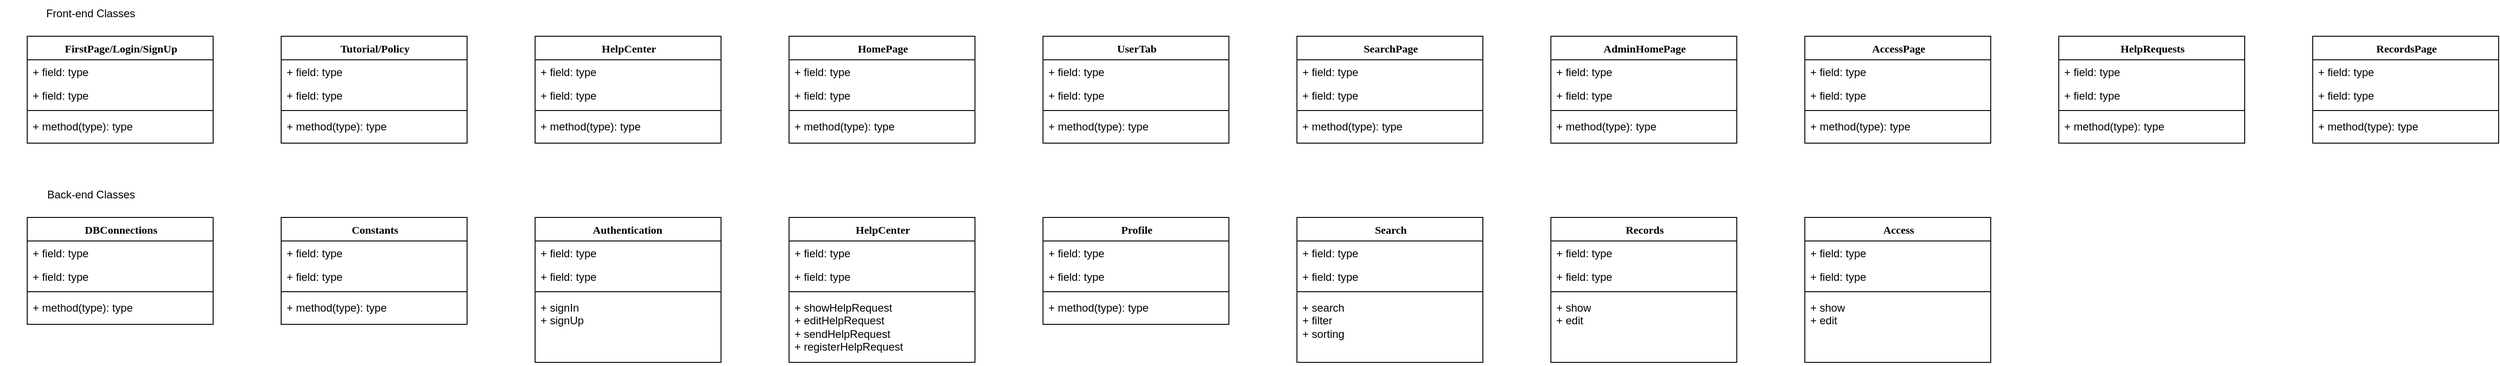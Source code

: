 <mxfile version="22.1.0" type="github">
  <diagram name="Page-1" id="6133507b-19e7-1e82-6fc7-422aa6c4b21f">
    <mxGraphModel dx="2376" dy="1340" grid="1" gridSize="10" guides="1" tooltips="1" connect="1" arrows="1" fold="1" page="1" pageScale="1" pageWidth="1100" pageHeight="850" background="none" math="0" shadow="0">
      <root>
        <mxCell id="0" />
        <mxCell id="1" parent="0" />
        <mxCell id="78961159f06e98e8-17" value="FirstPage/Login/SignUp" style="swimlane;html=1;fontStyle=1;align=center;verticalAlign=top;childLayout=stackLayout;horizontal=1;startSize=26;horizontalStack=0;resizeParent=1;resizeLast=0;collapsible=1;marginBottom=0;swimlaneFillColor=#ffffff;rounded=0;shadow=0;comic=0;labelBackgroundColor=none;strokeWidth=1;fillColor=none;fontFamily=Verdana;fontSize=12" parent="1" vertex="1">
          <mxGeometry x="40" y="40" width="205" height="118" as="geometry" />
        </mxCell>
        <mxCell id="78961159f06e98e8-23" value="+ field: type" style="text;html=1;strokeColor=none;fillColor=none;align=left;verticalAlign=top;spacingLeft=4;spacingRight=4;whiteSpace=wrap;overflow=hidden;rotatable=0;points=[[0,0.5],[1,0.5]];portConstraint=eastwest;" parent="78961159f06e98e8-17" vertex="1">
          <mxGeometry y="26" width="205" height="26" as="geometry" />
        </mxCell>
        <mxCell id="78961159f06e98e8-24" value="+ field: type" style="text;html=1;strokeColor=none;fillColor=none;align=left;verticalAlign=top;spacingLeft=4;spacingRight=4;whiteSpace=wrap;overflow=hidden;rotatable=0;points=[[0,0.5],[1,0.5]];portConstraint=eastwest;" parent="78961159f06e98e8-17" vertex="1">
          <mxGeometry y="52" width="205" height="26" as="geometry" />
        </mxCell>
        <mxCell id="78961159f06e98e8-19" value="" style="line;html=1;strokeWidth=1;fillColor=none;align=left;verticalAlign=middle;spacingTop=-1;spacingLeft=3;spacingRight=3;rotatable=0;labelPosition=right;points=[];portConstraint=eastwest;" parent="78961159f06e98e8-17" vertex="1">
          <mxGeometry y="78" width="205" height="8" as="geometry" />
        </mxCell>
        <mxCell id="78961159f06e98e8-27" value="+ method(type): type" style="text;html=1;strokeColor=none;fillColor=none;align=left;verticalAlign=top;spacingLeft=4;spacingRight=4;whiteSpace=wrap;overflow=hidden;rotatable=0;points=[[0,0.5],[1,0.5]];portConstraint=eastwest;" parent="78961159f06e98e8-17" vertex="1">
          <mxGeometry y="86" width="205" height="26" as="geometry" />
        </mxCell>
        <mxCell id="DFob9TXeE5gzYABuTcAM-11" value="Tutorial/Policy" style="swimlane;html=1;fontStyle=1;align=center;verticalAlign=top;childLayout=stackLayout;horizontal=1;startSize=26;horizontalStack=0;resizeParent=1;resizeLast=0;collapsible=1;marginBottom=0;swimlaneFillColor=#ffffff;rounded=0;shadow=0;comic=0;labelBackgroundColor=none;strokeWidth=1;fillColor=none;fontFamily=Verdana;fontSize=12" vertex="1" parent="1">
          <mxGeometry x="320" y="40" width="205" height="118" as="geometry" />
        </mxCell>
        <mxCell id="DFob9TXeE5gzYABuTcAM-12" value="+ field: type" style="text;html=1;strokeColor=none;fillColor=none;align=left;verticalAlign=top;spacingLeft=4;spacingRight=4;whiteSpace=wrap;overflow=hidden;rotatable=0;points=[[0,0.5],[1,0.5]];portConstraint=eastwest;" vertex="1" parent="DFob9TXeE5gzYABuTcAM-11">
          <mxGeometry y="26" width="205" height="26" as="geometry" />
        </mxCell>
        <mxCell id="DFob9TXeE5gzYABuTcAM-13" value="+ field: type" style="text;html=1;strokeColor=none;fillColor=none;align=left;verticalAlign=top;spacingLeft=4;spacingRight=4;whiteSpace=wrap;overflow=hidden;rotatable=0;points=[[0,0.5],[1,0.5]];portConstraint=eastwest;" vertex="1" parent="DFob9TXeE5gzYABuTcAM-11">
          <mxGeometry y="52" width="205" height="26" as="geometry" />
        </mxCell>
        <mxCell id="DFob9TXeE5gzYABuTcAM-14" value="" style="line;html=1;strokeWidth=1;fillColor=none;align=left;verticalAlign=middle;spacingTop=-1;spacingLeft=3;spacingRight=3;rotatable=0;labelPosition=right;points=[];portConstraint=eastwest;" vertex="1" parent="DFob9TXeE5gzYABuTcAM-11">
          <mxGeometry y="78" width="205" height="8" as="geometry" />
        </mxCell>
        <mxCell id="DFob9TXeE5gzYABuTcAM-15" value="+ method(type): type" style="text;html=1;strokeColor=none;fillColor=none;align=left;verticalAlign=top;spacingLeft=4;spacingRight=4;whiteSpace=wrap;overflow=hidden;rotatable=0;points=[[0,0.5],[1,0.5]];portConstraint=eastwest;" vertex="1" parent="DFob9TXeE5gzYABuTcAM-11">
          <mxGeometry y="86" width="205" height="26" as="geometry" />
        </mxCell>
        <mxCell id="DFob9TXeE5gzYABuTcAM-16" value="HelpCenter" style="swimlane;html=1;fontStyle=1;align=center;verticalAlign=top;childLayout=stackLayout;horizontal=1;startSize=26;horizontalStack=0;resizeParent=1;resizeLast=0;collapsible=1;marginBottom=0;swimlaneFillColor=#ffffff;rounded=0;shadow=0;comic=0;labelBackgroundColor=none;strokeWidth=1;fillColor=none;fontFamily=Verdana;fontSize=12" vertex="1" parent="1">
          <mxGeometry x="600" y="40" width="205" height="118" as="geometry" />
        </mxCell>
        <mxCell id="DFob9TXeE5gzYABuTcAM-17" value="+ field: type" style="text;html=1;strokeColor=none;fillColor=none;align=left;verticalAlign=top;spacingLeft=4;spacingRight=4;whiteSpace=wrap;overflow=hidden;rotatable=0;points=[[0,0.5],[1,0.5]];portConstraint=eastwest;" vertex="1" parent="DFob9TXeE5gzYABuTcAM-16">
          <mxGeometry y="26" width="205" height="26" as="geometry" />
        </mxCell>
        <mxCell id="DFob9TXeE5gzYABuTcAM-18" value="+ field: type" style="text;html=1;strokeColor=none;fillColor=none;align=left;verticalAlign=top;spacingLeft=4;spacingRight=4;whiteSpace=wrap;overflow=hidden;rotatable=0;points=[[0,0.5],[1,0.5]];portConstraint=eastwest;" vertex="1" parent="DFob9TXeE5gzYABuTcAM-16">
          <mxGeometry y="52" width="205" height="26" as="geometry" />
        </mxCell>
        <mxCell id="DFob9TXeE5gzYABuTcAM-19" value="" style="line;html=1;strokeWidth=1;fillColor=none;align=left;verticalAlign=middle;spacingTop=-1;spacingLeft=3;spacingRight=3;rotatable=0;labelPosition=right;points=[];portConstraint=eastwest;" vertex="1" parent="DFob9TXeE5gzYABuTcAM-16">
          <mxGeometry y="78" width="205" height="8" as="geometry" />
        </mxCell>
        <mxCell id="DFob9TXeE5gzYABuTcAM-20" value="+ method(type): type" style="text;html=1;strokeColor=none;fillColor=none;align=left;verticalAlign=top;spacingLeft=4;spacingRight=4;whiteSpace=wrap;overflow=hidden;rotatable=0;points=[[0,0.5],[1,0.5]];portConstraint=eastwest;" vertex="1" parent="DFob9TXeE5gzYABuTcAM-16">
          <mxGeometry y="86" width="205" height="26" as="geometry" />
        </mxCell>
        <mxCell id="DFob9TXeE5gzYABuTcAM-21" value="HomePage" style="swimlane;html=1;fontStyle=1;align=center;verticalAlign=top;childLayout=stackLayout;horizontal=1;startSize=26;horizontalStack=0;resizeParent=1;resizeLast=0;collapsible=1;marginBottom=0;swimlaneFillColor=#ffffff;rounded=0;shadow=0;comic=0;labelBackgroundColor=none;strokeWidth=1;fillColor=none;fontFamily=Verdana;fontSize=12" vertex="1" parent="1">
          <mxGeometry x="880" y="40" width="205" height="118" as="geometry" />
        </mxCell>
        <mxCell id="DFob9TXeE5gzYABuTcAM-22" value="+ field: type" style="text;html=1;strokeColor=none;fillColor=none;align=left;verticalAlign=top;spacingLeft=4;spacingRight=4;whiteSpace=wrap;overflow=hidden;rotatable=0;points=[[0,0.5],[1,0.5]];portConstraint=eastwest;" vertex="1" parent="DFob9TXeE5gzYABuTcAM-21">
          <mxGeometry y="26" width="205" height="26" as="geometry" />
        </mxCell>
        <mxCell id="DFob9TXeE5gzYABuTcAM-23" value="+ field: type" style="text;html=1;strokeColor=none;fillColor=none;align=left;verticalAlign=top;spacingLeft=4;spacingRight=4;whiteSpace=wrap;overflow=hidden;rotatable=0;points=[[0,0.5],[1,0.5]];portConstraint=eastwest;" vertex="1" parent="DFob9TXeE5gzYABuTcAM-21">
          <mxGeometry y="52" width="205" height="26" as="geometry" />
        </mxCell>
        <mxCell id="DFob9TXeE5gzYABuTcAM-24" value="" style="line;html=1;strokeWidth=1;fillColor=none;align=left;verticalAlign=middle;spacingTop=-1;spacingLeft=3;spacingRight=3;rotatable=0;labelPosition=right;points=[];portConstraint=eastwest;" vertex="1" parent="DFob9TXeE5gzYABuTcAM-21">
          <mxGeometry y="78" width="205" height="8" as="geometry" />
        </mxCell>
        <mxCell id="DFob9TXeE5gzYABuTcAM-25" value="+ method(type): type" style="text;html=1;strokeColor=none;fillColor=none;align=left;verticalAlign=top;spacingLeft=4;spacingRight=4;whiteSpace=wrap;overflow=hidden;rotatable=0;points=[[0,0.5],[1,0.5]];portConstraint=eastwest;" vertex="1" parent="DFob9TXeE5gzYABuTcAM-21">
          <mxGeometry y="86" width="205" height="26" as="geometry" />
        </mxCell>
        <mxCell id="DFob9TXeE5gzYABuTcAM-26" value="UserTab" style="swimlane;html=1;fontStyle=1;align=center;verticalAlign=top;childLayout=stackLayout;horizontal=1;startSize=26;horizontalStack=0;resizeParent=1;resizeLast=0;collapsible=1;marginBottom=0;swimlaneFillColor=#ffffff;rounded=0;shadow=0;comic=0;labelBackgroundColor=none;strokeWidth=1;fillColor=none;fontFamily=Verdana;fontSize=12" vertex="1" parent="1">
          <mxGeometry x="1160" y="40" width="205" height="118" as="geometry" />
        </mxCell>
        <mxCell id="DFob9TXeE5gzYABuTcAM-27" value="+ field: type" style="text;html=1;strokeColor=none;fillColor=none;align=left;verticalAlign=top;spacingLeft=4;spacingRight=4;whiteSpace=wrap;overflow=hidden;rotatable=0;points=[[0,0.5],[1,0.5]];portConstraint=eastwest;" vertex="1" parent="DFob9TXeE5gzYABuTcAM-26">
          <mxGeometry y="26" width="205" height="26" as="geometry" />
        </mxCell>
        <mxCell id="DFob9TXeE5gzYABuTcAM-28" value="+ field: type" style="text;html=1;strokeColor=none;fillColor=none;align=left;verticalAlign=top;spacingLeft=4;spacingRight=4;whiteSpace=wrap;overflow=hidden;rotatable=0;points=[[0,0.5],[1,0.5]];portConstraint=eastwest;" vertex="1" parent="DFob9TXeE5gzYABuTcAM-26">
          <mxGeometry y="52" width="205" height="26" as="geometry" />
        </mxCell>
        <mxCell id="DFob9TXeE5gzYABuTcAM-29" value="" style="line;html=1;strokeWidth=1;fillColor=none;align=left;verticalAlign=middle;spacingTop=-1;spacingLeft=3;spacingRight=3;rotatable=0;labelPosition=right;points=[];portConstraint=eastwest;" vertex="1" parent="DFob9TXeE5gzYABuTcAM-26">
          <mxGeometry y="78" width="205" height="8" as="geometry" />
        </mxCell>
        <mxCell id="DFob9TXeE5gzYABuTcAM-30" value="+ method(type): type" style="text;html=1;strokeColor=none;fillColor=none;align=left;verticalAlign=top;spacingLeft=4;spacingRight=4;whiteSpace=wrap;overflow=hidden;rotatable=0;points=[[0,0.5],[1,0.5]];portConstraint=eastwest;" vertex="1" parent="DFob9TXeE5gzYABuTcAM-26">
          <mxGeometry y="86" width="205" height="26" as="geometry" />
        </mxCell>
        <mxCell id="DFob9TXeE5gzYABuTcAM-31" value="SearchPage" style="swimlane;html=1;fontStyle=1;align=center;verticalAlign=top;childLayout=stackLayout;horizontal=1;startSize=26;horizontalStack=0;resizeParent=1;resizeLast=0;collapsible=1;marginBottom=0;swimlaneFillColor=#ffffff;rounded=0;shadow=0;comic=0;labelBackgroundColor=none;strokeWidth=1;fillColor=none;fontFamily=Verdana;fontSize=12" vertex="1" parent="1">
          <mxGeometry x="1440" y="40" width="205" height="118" as="geometry" />
        </mxCell>
        <mxCell id="DFob9TXeE5gzYABuTcAM-32" value="+ field: type" style="text;html=1;strokeColor=none;fillColor=none;align=left;verticalAlign=top;spacingLeft=4;spacingRight=4;whiteSpace=wrap;overflow=hidden;rotatable=0;points=[[0,0.5],[1,0.5]];portConstraint=eastwest;" vertex="1" parent="DFob9TXeE5gzYABuTcAM-31">
          <mxGeometry y="26" width="205" height="26" as="geometry" />
        </mxCell>
        <mxCell id="DFob9TXeE5gzYABuTcAM-33" value="+ field: type" style="text;html=1;strokeColor=none;fillColor=none;align=left;verticalAlign=top;spacingLeft=4;spacingRight=4;whiteSpace=wrap;overflow=hidden;rotatable=0;points=[[0,0.5],[1,0.5]];portConstraint=eastwest;" vertex="1" parent="DFob9TXeE5gzYABuTcAM-31">
          <mxGeometry y="52" width="205" height="26" as="geometry" />
        </mxCell>
        <mxCell id="DFob9TXeE5gzYABuTcAM-34" value="" style="line;html=1;strokeWidth=1;fillColor=none;align=left;verticalAlign=middle;spacingTop=-1;spacingLeft=3;spacingRight=3;rotatable=0;labelPosition=right;points=[];portConstraint=eastwest;" vertex="1" parent="DFob9TXeE5gzYABuTcAM-31">
          <mxGeometry y="78" width="205" height="8" as="geometry" />
        </mxCell>
        <mxCell id="DFob9TXeE5gzYABuTcAM-35" value="+ method(type): type" style="text;html=1;strokeColor=none;fillColor=none;align=left;verticalAlign=top;spacingLeft=4;spacingRight=4;whiteSpace=wrap;overflow=hidden;rotatable=0;points=[[0,0.5],[1,0.5]];portConstraint=eastwest;" vertex="1" parent="DFob9TXeE5gzYABuTcAM-31">
          <mxGeometry y="86" width="205" height="26" as="geometry" />
        </mxCell>
        <mxCell id="DFob9TXeE5gzYABuTcAM-36" value="AdminHomePage" style="swimlane;html=1;fontStyle=1;align=center;verticalAlign=top;childLayout=stackLayout;horizontal=1;startSize=26;horizontalStack=0;resizeParent=1;resizeLast=0;collapsible=1;marginBottom=0;swimlaneFillColor=#ffffff;rounded=0;shadow=0;comic=0;labelBackgroundColor=none;strokeWidth=1;fillColor=none;fontFamily=Verdana;fontSize=12" vertex="1" parent="1">
          <mxGeometry x="1720" y="40" width="205" height="118" as="geometry" />
        </mxCell>
        <mxCell id="DFob9TXeE5gzYABuTcAM-37" value="+ field: type" style="text;html=1;strokeColor=none;fillColor=none;align=left;verticalAlign=top;spacingLeft=4;spacingRight=4;whiteSpace=wrap;overflow=hidden;rotatable=0;points=[[0,0.5],[1,0.5]];portConstraint=eastwest;" vertex="1" parent="DFob9TXeE5gzYABuTcAM-36">
          <mxGeometry y="26" width="205" height="26" as="geometry" />
        </mxCell>
        <mxCell id="DFob9TXeE5gzYABuTcAM-38" value="+ field: type" style="text;html=1;strokeColor=none;fillColor=none;align=left;verticalAlign=top;spacingLeft=4;spacingRight=4;whiteSpace=wrap;overflow=hidden;rotatable=0;points=[[0,0.5],[1,0.5]];portConstraint=eastwest;" vertex="1" parent="DFob9TXeE5gzYABuTcAM-36">
          <mxGeometry y="52" width="205" height="26" as="geometry" />
        </mxCell>
        <mxCell id="DFob9TXeE5gzYABuTcAM-39" value="" style="line;html=1;strokeWidth=1;fillColor=none;align=left;verticalAlign=middle;spacingTop=-1;spacingLeft=3;spacingRight=3;rotatable=0;labelPosition=right;points=[];portConstraint=eastwest;" vertex="1" parent="DFob9TXeE5gzYABuTcAM-36">
          <mxGeometry y="78" width="205" height="8" as="geometry" />
        </mxCell>
        <mxCell id="DFob9TXeE5gzYABuTcAM-40" value="+ method(type): type" style="text;html=1;strokeColor=none;fillColor=none;align=left;verticalAlign=top;spacingLeft=4;spacingRight=4;whiteSpace=wrap;overflow=hidden;rotatable=0;points=[[0,0.5],[1,0.5]];portConstraint=eastwest;" vertex="1" parent="DFob9TXeE5gzYABuTcAM-36">
          <mxGeometry y="86" width="205" height="26" as="geometry" />
        </mxCell>
        <mxCell id="DFob9TXeE5gzYABuTcAM-41" value="AccessPage" style="swimlane;html=1;fontStyle=1;align=center;verticalAlign=top;childLayout=stackLayout;horizontal=1;startSize=26;horizontalStack=0;resizeParent=1;resizeLast=0;collapsible=1;marginBottom=0;swimlaneFillColor=#ffffff;rounded=0;shadow=0;comic=0;labelBackgroundColor=none;strokeWidth=1;fillColor=none;fontFamily=Verdana;fontSize=12" vertex="1" parent="1">
          <mxGeometry x="2000" y="40" width="205" height="118" as="geometry" />
        </mxCell>
        <mxCell id="DFob9TXeE5gzYABuTcAM-42" value="+ field: type" style="text;html=1;strokeColor=none;fillColor=none;align=left;verticalAlign=top;spacingLeft=4;spacingRight=4;whiteSpace=wrap;overflow=hidden;rotatable=0;points=[[0,0.5],[1,0.5]];portConstraint=eastwest;" vertex="1" parent="DFob9TXeE5gzYABuTcAM-41">
          <mxGeometry y="26" width="205" height="26" as="geometry" />
        </mxCell>
        <mxCell id="DFob9TXeE5gzYABuTcAM-43" value="+ field: type" style="text;html=1;strokeColor=none;fillColor=none;align=left;verticalAlign=top;spacingLeft=4;spacingRight=4;whiteSpace=wrap;overflow=hidden;rotatable=0;points=[[0,0.5],[1,0.5]];portConstraint=eastwest;" vertex="1" parent="DFob9TXeE5gzYABuTcAM-41">
          <mxGeometry y="52" width="205" height="26" as="geometry" />
        </mxCell>
        <mxCell id="DFob9TXeE5gzYABuTcAM-44" value="" style="line;html=1;strokeWidth=1;fillColor=none;align=left;verticalAlign=middle;spacingTop=-1;spacingLeft=3;spacingRight=3;rotatable=0;labelPosition=right;points=[];portConstraint=eastwest;" vertex="1" parent="DFob9TXeE5gzYABuTcAM-41">
          <mxGeometry y="78" width="205" height="8" as="geometry" />
        </mxCell>
        <mxCell id="DFob9TXeE5gzYABuTcAM-45" value="+ method(type): type" style="text;html=1;strokeColor=none;fillColor=none;align=left;verticalAlign=top;spacingLeft=4;spacingRight=4;whiteSpace=wrap;overflow=hidden;rotatable=0;points=[[0,0.5],[1,0.5]];portConstraint=eastwest;" vertex="1" parent="DFob9TXeE5gzYABuTcAM-41">
          <mxGeometry y="86" width="205" height="26" as="geometry" />
        </mxCell>
        <mxCell id="DFob9TXeE5gzYABuTcAM-46" value="HelpRequests" style="swimlane;html=1;fontStyle=1;align=center;verticalAlign=top;childLayout=stackLayout;horizontal=1;startSize=26;horizontalStack=0;resizeParent=1;resizeLast=0;collapsible=1;marginBottom=0;swimlaneFillColor=#ffffff;rounded=0;shadow=0;comic=0;labelBackgroundColor=none;strokeWidth=1;fillColor=none;fontFamily=Verdana;fontSize=12" vertex="1" parent="1">
          <mxGeometry x="2280" y="40" width="205" height="118" as="geometry" />
        </mxCell>
        <mxCell id="DFob9TXeE5gzYABuTcAM-47" value="+ field: type" style="text;html=1;strokeColor=none;fillColor=none;align=left;verticalAlign=top;spacingLeft=4;spacingRight=4;whiteSpace=wrap;overflow=hidden;rotatable=0;points=[[0,0.5],[1,0.5]];portConstraint=eastwest;" vertex="1" parent="DFob9TXeE5gzYABuTcAM-46">
          <mxGeometry y="26" width="205" height="26" as="geometry" />
        </mxCell>
        <mxCell id="DFob9TXeE5gzYABuTcAM-48" value="+ field: type" style="text;html=1;strokeColor=none;fillColor=none;align=left;verticalAlign=top;spacingLeft=4;spacingRight=4;whiteSpace=wrap;overflow=hidden;rotatable=0;points=[[0,0.5],[1,0.5]];portConstraint=eastwest;" vertex="1" parent="DFob9TXeE5gzYABuTcAM-46">
          <mxGeometry y="52" width="205" height="26" as="geometry" />
        </mxCell>
        <mxCell id="DFob9TXeE5gzYABuTcAM-49" value="" style="line;html=1;strokeWidth=1;fillColor=none;align=left;verticalAlign=middle;spacingTop=-1;spacingLeft=3;spacingRight=3;rotatable=0;labelPosition=right;points=[];portConstraint=eastwest;" vertex="1" parent="DFob9TXeE5gzYABuTcAM-46">
          <mxGeometry y="78" width="205" height="8" as="geometry" />
        </mxCell>
        <mxCell id="DFob9TXeE5gzYABuTcAM-50" value="+ method(type): type" style="text;html=1;strokeColor=none;fillColor=none;align=left;verticalAlign=top;spacingLeft=4;spacingRight=4;whiteSpace=wrap;overflow=hidden;rotatable=0;points=[[0,0.5],[1,0.5]];portConstraint=eastwest;" vertex="1" parent="DFob9TXeE5gzYABuTcAM-46">
          <mxGeometry y="86" width="205" height="26" as="geometry" />
        </mxCell>
        <mxCell id="DFob9TXeE5gzYABuTcAM-51" value="RecordsPage" style="swimlane;html=1;fontStyle=1;align=center;verticalAlign=top;childLayout=stackLayout;horizontal=1;startSize=26;horizontalStack=0;resizeParent=1;resizeLast=0;collapsible=1;marginBottom=0;swimlaneFillColor=#ffffff;rounded=0;shadow=0;comic=0;labelBackgroundColor=none;strokeWidth=1;fillColor=none;fontFamily=Verdana;fontSize=12" vertex="1" parent="1">
          <mxGeometry x="2560" y="40" width="205" height="118" as="geometry" />
        </mxCell>
        <mxCell id="DFob9TXeE5gzYABuTcAM-52" value="+ field: type" style="text;html=1;strokeColor=none;fillColor=none;align=left;verticalAlign=top;spacingLeft=4;spacingRight=4;whiteSpace=wrap;overflow=hidden;rotatable=0;points=[[0,0.5],[1,0.5]];portConstraint=eastwest;" vertex="1" parent="DFob9TXeE5gzYABuTcAM-51">
          <mxGeometry y="26" width="205" height="26" as="geometry" />
        </mxCell>
        <mxCell id="DFob9TXeE5gzYABuTcAM-53" value="+ field: type" style="text;html=1;strokeColor=none;fillColor=none;align=left;verticalAlign=top;spacingLeft=4;spacingRight=4;whiteSpace=wrap;overflow=hidden;rotatable=0;points=[[0,0.5],[1,0.5]];portConstraint=eastwest;" vertex="1" parent="DFob9TXeE5gzYABuTcAM-51">
          <mxGeometry y="52" width="205" height="26" as="geometry" />
        </mxCell>
        <mxCell id="DFob9TXeE5gzYABuTcAM-54" value="" style="line;html=1;strokeWidth=1;fillColor=none;align=left;verticalAlign=middle;spacingTop=-1;spacingLeft=3;spacingRight=3;rotatable=0;labelPosition=right;points=[];portConstraint=eastwest;" vertex="1" parent="DFob9TXeE5gzYABuTcAM-51">
          <mxGeometry y="78" width="205" height="8" as="geometry" />
        </mxCell>
        <mxCell id="DFob9TXeE5gzYABuTcAM-55" value="+ method(type): type" style="text;html=1;strokeColor=none;fillColor=none;align=left;verticalAlign=top;spacingLeft=4;spacingRight=4;whiteSpace=wrap;overflow=hidden;rotatable=0;points=[[0,0.5],[1,0.5]];portConstraint=eastwest;" vertex="1" parent="DFob9TXeE5gzYABuTcAM-51">
          <mxGeometry y="86" width="205" height="26" as="geometry" />
        </mxCell>
        <mxCell id="DFob9TXeE5gzYABuTcAM-56" value="Front-end Classes" style="text;html=1;strokeColor=none;fillColor=none;align=center;verticalAlign=middle;whiteSpace=wrap;rounded=0;" vertex="1" parent="1">
          <mxGeometry x="10" width="200" height="30" as="geometry" />
        </mxCell>
        <mxCell id="DFob9TXeE5gzYABuTcAM-57" value="DBConnections" style="swimlane;html=1;fontStyle=1;align=center;verticalAlign=top;childLayout=stackLayout;horizontal=1;startSize=26;horizontalStack=0;resizeParent=1;resizeLast=0;collapsible=1;marginBottom=0;swimlaneFillColor=#ffffff;rounded=0;shadow=0;comic=0;labelBackgroundColor=none;strokeWidth=1;fillColor=none;fontFamily=Verdana;fontSize=12" vertex="1" parent="1">
          <mxGeometry x="40" y="240" width="205" height="118" as="geometry" />
        </mxCell>
        <mxCell id="DFob9TXeE5gzYABuTcAM-58" value="+ field: type" style="text;html=1;strokeColor=none;fillColor=none;align=left;verticalAlign=top;spacingLeft=4;spacingRight=4;whiteSpace=wrap;overflow=hidden;rotatable=0;points=[[0,0.5],[1,0.5]];portConstraint=eastwest;" vertex="1" parent="DFob9TXeE5gzYABuTcAM-57">
          <mxGeometry y="26" width="205" height="26" as="geometry" />
        </mxCell>
        <mxCell id="DFob9TXeE5gzYABuTcAM-59" value="+ field: type" style="text;html=1;strokeColor=none;fillColor=none;align=left;verticalAlign=top;spacingLeft=4;spacingRight=4;whiteSpace=wrap;overflow=hidden;rotatable=0;points=[[0,0.5],[1,0.5]];portConstraint=eastwest;" vertex="1" parent="DFob9TXeE5gzYABuTcAM-57">
          <mxGeometry y="52" width="205" height="26" as="geometry" />
        </mxCell>
        <mxCell id="DFob9TXeE5gzYABuTcAM-60" value="" style="line;html=1;strokeWidth=1;fillColor=none;align=left;verticalAlign=middle;spacingTop=-1;spacingLeft=3;spacingRight=3;rotatable=0;labelPosition=right;points=[];portConstraint=eastwest;" vertex="1" parent="DFob9TXeE5gzYABuTcAM-57">
          <mxGeometry y="78" width="205" height="8" as="geometry" />
        </mxCell>
        <mxCell id="DFob9TXeE5gzYABuTcAM-61" value="+ method(type): type" style="text;html=1;strokeColor=none;fillColor=none;align=left;verticalAlign=top;spacingLeft=4;spacingRight=4;whiteSpace=wrap;overflow=hidden;rotatable=0;points=[[0,0.5],[1,0.5]];portConstraint=eastwest;" vertex="1" parent="DFob9TXeE5gzYABuTcAM-57">
          <mxGeometry y="86" width="205" height="26" as="geometry" />
        </mxCell>
        <mxCell id="DFob9TXeE5gzYABuTcAM-62" value="Constants" style="swimlane;html=1;fontStyle=1;align=center;verticalAlign=top;childLayout=stackLayout;horizontal=1;startSize=26;horizontalStack=0;resizeParent=1;resizeLast=0;collapsible=1;marginBottom=0;swimlaneFillColor=#ffffff;rounded=0;shadow=0;comic=0;labelBackgroundColor=none;strokeWidth=1;fillColor=none;fontFamily=Verdana;fontSize=12" vertex="1" parent="1">
          <mxGeometry x="320" y="240" width="205" height="118" as="geometry" />
        </mxCell>
        <mxCell id="DFob9TXeE5gzYABuTcAM-63" value="+ field: type" style="text;html=1;strokeColor=none;fillColor=none;align=left;verticalAlign=top;spacingLeft=4;spacingRight=4;whiteSpace=wrap;overflow=hidden;rotatable=0;points=[[0,0.5],[1,0.5]];portConstraint=eastwest;" vertex="1" parent="DFob9TXeE5gzYABuTcAM-62">
          <mxGeometry y="26" width="205" height="26" as="geometry" />
        </mxCell>
        <mxCell id="DFob9TXeE5gzYABuTcAM-64" value="+ field: type" style="text;html=1;strokeColor=none;fillColor=none;align=left;verticalAlign=top;spacingLeft=4;spacingRight=4;whiteSpace=wrap;overflow=hidden;rotatable=0;points=[[0,0.5],[1,0.5]];portConstraint=eastwest;" vertex="1" parent="DFob9TXeE5gzYABuTcAM-62">
          <mxGeometry y="52" width="205" height="26" as="geometry" />
        </mxCell>
        <mxCell id="DFob9TXeE5gzYABuTcAM-65" value="" style="line;html=1;strokeWidth=1;fillColor=none;align=left;verticalAlign=middle;spacingTop=-1;spacingLeft=3;spacingRight=3;rotatable=0;labelPosition=right;points=[];portConstraint=eastwest;" vertex="1" parent="DFob9TXeE5gzYABuTcAM-62">
          <mxGeometry y="78" width="205" height="8" as="geometry" />
        </mxCell>
        <mxCell id="DFob9TXeE5gzYABuTcAM-66" value="+ method(type): type" style="text;html=1;strokeColor=none;fillColor=none;align=left;verticalAlign=top;spacingLeft=4;spacingRight=4;whiteSpace=wrap;overflow=hidden;rotatable=0;points=[[0,0.5],[1,0.5]];portConstraint=eastwest;" vertex="1" parent="DFob9TXeE5gzYABuTcAM-62">
          <mxGeometry y="86" width="205" height="26" as="geometry" />
        </mxCell>
        <mxCell id="DFob9TXeE5gzYABuTcAM-67" value="Authentication&amp;nbsp;" style="swimlane;html=1;fontStyle=1;align=center;verticalAlign=top;childLayout=stackLayout;horizontal=1;startSize=26;horizontalStack=0;resizeParent=1;resizeLast=0;collapsible=1;marginBottom=0;swimlaneFillColor=#ffffff;rounded=0;shadow=0;comic=0;labelBackgroundColor=none;strokeWidth=1;fillColor=none;fontFamily=Verdana;fontSize=12" vertex="1" parent="1">
          <mxGeometry x="600" y="240" width="205" height="160" as="geometry" />
        </mxCell>
        <mxCell id="DFob9TXeE5gzYABuTcAM-68" value="+ field: type" style="text;html=1;strokeColor=none;fillColor=none;align=left;verticalAlign=top;spacingLeft=4;spacingRight=4;whiteSpace=wrap;overflow=hidden;rotatable=0;points=[[0,0.5],[1,0.5]];portConstraint=eastwest;" vertex="1" parent="DFob9TXeE5gzYABuTcAM-67">
          <mxGeometry y="26" width="205" height="26" as="geometry" />
        </mxCell>
        <mxCell id="DFob9TXeE5gzYABuTcAM-69" value="+ field: type" style="text;html=1;strokeColor=none;fillColor=none;align=left;verticalAlign=top;spacingLeft=4;spacingRight=4;whiteSpace=wrap;overflow=hidden;rotatable=0;points=[[0,0.5],[1,0.5]];portConstraint=eastwest;" vertex="1" parent="DFob9TXeE5gzYABuTcAM-67">
          <mxGeometry y="52" width="205" height="26" as="geometry" />
        </mxCell>
        <mxCell id="DFob9TXeE5gzYABuTcAM-70" value="" style="line;html=1;strokeWidth=1;fillColor=none;align=left;verticalAlign=middle;spacingTop=-1;spacingLeft=3;spacingRight=3;rotatable=0;labelPosition=right;points=[];portConstraint=eastwest;" vertex="1" parent="DFob9TXeE5gzYABuTcAM-67">
          <mxGeometry y="78" width="205" height="8" as="geometry" />
        </mxCell>
        <mxCell id="DFob9TXeE5gzYABuTcAM-71" value="+ signIn&lt;br&gt;+ signUp" style="text;html=1;strokeColor=none;fillColor=none;align=left;verticalAlign=top;spacingLeft=4;spacingRight=4;whiteSpace=wrap;overflow=hidden;rotatable=0;points=[[0,0.5],[1,0.5]];portConstraint=eastwest;" vertex="1" parent="DFob9TXeE5gzYABuTcAM-67">
          <mxGeometry y="86" width="205" height="74" as="geometry" />
        </mxCell>
        <mxCell id="DFob9TXeE5gzYABuTcAM-72" value="HelpCenter" style="swimlane;html=1;fontStyle=1;align=center;verticalAlign=top;childLayout=stackLayout;horizontal=1;startSize=26;horizontalStack=0;resizeParent=1;resizeLast=0;collapsible=1;marginBottom=0;swimlaneFillColor=#ffffff;rounded=0;shadow=0;comic=0;labelBackgroundColor=none;strokeWidth=1;fillColor=none;fontFamily=Verdana;fontSize=12" vertex="1" parent="1">
          <mxGeometry x="880" y="240" width="205" height="160" as="geometry" />
        </mxCell>
        <mxCell id="DFob9TXeE5gzYABuTcAM-73" value="+ field: type" style="text;html=1;strokeColor=none;fillColor=none;align=left;verticalAlign=top;spacingLeft=4;spacingRight=4;whiteSpace=wrap;overflow=hidden;rotatable=0;points=[[0,0.5],[1,0.5]];portConstraint=eastwest;" vertex="1" parent="DFob9TXeE5gzYABuTcAM-72">
          <mxGeometry y="26" width="205" height="26" as="geometry" />
        </mxCell>
        <mxCell id="DFob9TXeE5gzYABuTcAM-74" value="+ field: type" style="text;html=1;strokeColor=none;fillColor=none;align=left;verticalAlign=top;spacingLeft=4;spacingRight=4;whiteSpace=wrap;overflow=hidden;rotatable=0;points=[[0,0.5],[1,0.5]];portConstraint=eastwest;" vertex="1" parent="DFob9TXeE5gzYABuTcAM-72">
          <mxGeometry y="52" width="205" height="26" as="geometry" />
        </mxCell>
        <mxCell id="DFob9TXeE5gzYABuTcAM-75" value="" style="line;html=1;strokeWidth=1;fillColor=none;align=left;verticalAlign=middle;spacingTop=-1;spacingLeft=3;spacingRight=3;rotatable=0;labelPosition=right;points=[];portConstraint=eastwest;" vertex="1" parent="DFob9TXeE5gzYABuTcAM-72">
          <mxGeometry y="78" width="205" height="8" as="geometry" />
        </mxCell>
        <mxCell id="DFob9TXeE5gzYABuTcAM-76" value="+ showHelpRequest&lt;br&gt;+ editHelpRequest&lt;br&gt;+ sendHelpRequest&lt;br&gt;+ registerHelpRequest" style="text;html=1;strokeColor=none;fillColor=none;align=left;verticalAlign=top;spacingLeft=4;spacingRight=4;whiteSpace=wrap;overflow=hidden;rotatable=0;points=[[0,0.5],[1,0.5]];portConstraint=eastwest;" vertex="1" parent="DFob9TXeE5gzYABuTcAM-72">
          <mxGeometry y="86" width="205" height="74" as="geometry" />
        </mxCell>
        <mxCell id="DFob9TXeE5gzYABuTcAM-77" value="Profile" style="swimlane;html=1;fontStyle=1;align=center;verticalAlign=top;childLayout=stackLayout;horizontal=1;startSize=26;horizontalStack=0;resizeParent=1;resizeLast=0;collapsible=1;marginBottom=0;swimlaneFillColor=#ffffff;rounded=0;shadow=0;comic=0;labelBackgroundColor=none;strokeWidth=1;fillColor=none;fontFamily=Verdana;fontSize=12" vertex="1" parent="1">
          <mxGeometry x="1160" y="240" width="205" height="118" as="geometry" />
        </mxCell>
        <mxCell id="DFob9TXeE5gzYABuTcAM-78" value="+ field: type" style="text;html=1;strokeColor=none;fillColor=none;align=left;verticalAlign=top;spacingLeft=4;spacingRight=4;whiteSpace=wrap;overflow=hidden;rotatable=0;points=[[0,0.5],[1,0.5]];portConstraint=eastwest;" vertex="1" parent="DFob9TXeE5gzYABuTcAM-77">
          <mxGeometry y="26" width="205" height="26" as="geometry" />
        </mxCell>
        <mxCell id="DFob9TXeE5gzYABuTcAM-79" value="+ field: type" style="text;html=1;strokeColor=none;fillColor=none;align=left;verticalAlign=top;spacingLeft=4;spacingRight=4;whiteSpace=wrap;overflow=hidden;rotatable=0;points=[[0,0.5],[1,0.5]];portConstraint=eastwest;" vertex="1" parent="DFob9TXeE5gzYABuTcAM-77">
          <mxGeometry y="52" width="205" height="26" as="geometry" />
        </mxCell>
        <mxCell id="DFob9TXeE5gzYABuTcAM-80" value="" style="line;html=1;strokeWidth=1;fillColor=none;align=left;verticalAlign=middle;spacingTop=-1;spacingLeft=3;spacingRight=3;rotatable=0;labelPosition=right;points=[];portConstraint=eastwest;" vertex="1" parent="DFob9TXeE5gzYABuTcAM-77">
          <mxGeometry y="78" width="205" height="8" as="geometry" />
        </mxCell>
        <mxCell id="DFob9TXeE5gzYABuTcAM-81" value="+ method(type): type" style="text;html=1;strokeColor=none;fillColor=none;align=left;verticalAlign=top;spacingLeft=4;spacingRight=4;whiteSpace=wrap;overflow=hidden;rotatable=0;points=[[0,0.5],[1,0.5]];portConstraint=eastwest;" vertex="1" parent="DFob9TXeE5gzYABuTcAM-77">
          <mxGeometry y="86" width="205" height="26" as="geometry" />
        </mxCell>
        <mxCell id="DFob9TXeE5gzYABuTcAM-82" value="Records" style="swimlane;html=1;fontStyle=1;align=center;verticalAlign=top;childLayout=stackLayout;horizontal=1;startSize=26;horizontalStack=0;resizeParent=1;resizeLast=0;collapsible=1;marginBottom=0;swimlaneFillColor=#ffffff;rounded=0;shadow=0;comic=0;labelBackgroundColor=none;strokeWidth=1;fillColor=none;fontFamily=Verdana;fontSize=12" vertex="1" parent="1">
          <mxGeometry x="1720" y="240" width="205" height="160" as="geometry" />
        </mxCell>
        <mxCell id="DFob9TXeE5gzYABuTcAM-83" value="+ field: type" style="text;html=1;strokeColor=none;fillColor=none;align=left;verticalAlign=top;spacingLeft=4;spacingRight=4;whiteSpace=wrap;overflow=hidden;rotatable=0;points=[[0,0.5],[1,0.5]];portConstraint=eastwest;" vertex="1" parent="DFob9TXeE5gzYABuTcAM-82">
          <mxGeometry y="26" width="205" height="26" as="geometry" />
        </mxCell>
        <mxCell id="DFob9TXeE5gzYABuTcAM-84" value="+ field: type" style="text;html=1;strokeColor=none;fillColor=none;align=left;verticalAlign=top;spacingLeft=4;spacingRight=4;whiteSpace=wrap;overflow=hidden;rotatable=0;points=[[0,0.5],[1,0.5]];portConstraint=eastwest;" vertex="1" parent="DFob9TXeE5gzYABuTcAM-82">
          <mxGeometry y="52" width="205" height="26" as="geometry" />
        </mxCell>
        <mxCell id="DFob9TXeE5gzYABuTcAM-85" value="" style="line;html=1;strokeWidth=1;fillColor=none;align=left;verticalAlign=middle;spacingTop=-1;spacingLeft=3;spacingRight=3;rotatable=0;labelPosition=right;points=[];portConstraint=eastwest;" vertex="1" parent="DFob9TXeE5gzYABuTcAM-82">
          <mxGeometry y="78" width="205" height="8" as="geometry" />
        </mxCell>
        <mxCell id="DFob9TXeE5gzYABuTcAM-86" value="+ show&lt;br style=&quot;border-color: var(--border-color);&quot;&gt;+ edit" style="text;html=1;strokeColor=none;fillColor=none;align=left;verticalAlign=top;spacingLeft=4;spacingRight=4;whiteSpace=wrap;overflow=hidden;rotatable=0;points=[[0,0.5],[1,0.5]];portConstraint=eastwest;" vertex="1" parent="DFob9TXeE5gzYABuTcAM-82">
          <mxGeometry y="86" width="205" height="74" as="geometry" />
        </mxCell>
        <mxCell id="DFob9TXeE5gzYABuTcAM-92" value="Access" style="swimlane;html=1;fontStyle=1;align=center;verticalAlign=top;childLayout=stackLayout;horizontal=1;startSize=26;horizontalStack=0;resizeParent=1;resizeLast=0;collapsible=1;marginBottom=0;swimlaneFillColor=#ffffff;rounded=0;shadow=0;comic=0;labelBackgroundColor=none;strokeWidth=1;fillColor=none;fontFamily=Verdana;fontSize=12" vertex="1" parent="1">
          <mxGeometry x="2000" y="240" width="205" height="160" as="geometry" />
        </mxCell>
        <mxCell id="DFob9TXeE5gzYABuTcAM-93" value="+ field: type" style="text;html=1;strokeColor=none;fillColor=none;align=left;verticalAlign=top;spacingLeft=4;spacingRight=4;whiteSpace=wrap;overflow=hidden;rotatable=0;points=[[0,0.5],[1,0.5]];portConstraint=eastwest;" vertex="1" parent="DFob9TXeE5gzYABuTcAM-92">
          <mxGeometry y="26" width="205" height="26" as="geometry" />
        </mxCell>
        <mxCell id="DFob9TXeE5gzYABuTcAM-94" value="+ field: type" style="text;html=1;strokeColor=none;fillColor=none;align=left;verticalAlign=top;spacingLeft=4;spacingRight=4;whiteSpace=wrap;overflow=hidden;rotatable=0;points=[[0,0.5],[1,0.5]];portConstraint=eastwest;" vertex="1" parent="DFob9TXeE5gzYABuTcAM-92">
          <mxGeometry y="52" width="205" height="26" as="geometry" />
        </mxCell>
        <mxCell id="DFob9TXeE5gzYABuTcAM-95" value="" style="line;html=1;strokeWidth=1;fillColor=none;align=left;verticalAlign=middle;spacingTop=-1;spacingLeft=3;spacingRight=3;rotatable=0;labelPosition=right;points=[];portConstraint=eastwest;" vertex="1" parent="DFob9TXeE5gzYABuTcAM-92">
          <mxGeometry y="78" width="205" height="8" as="geometry" />
        </mxCell>
        <mxCell id="DFob9TXeE5gzYABuTcAM-96" value="+ show&lt;br&gt;+ edit" style="text;html=1;strokeColor=none;fillColor=none;align=left;verticalAlign=top;spacingLeft=4;spacingRight=4;whiteSpace=wrap;overflow=hidden;rotatable=0;points=[[0,0.5],[1,0.5]];portConstraint=eastwest;" vertex="1" parent="DFob9TXeE5gzYABuTcAM-92">
          <mxGeometry y="86" width="205" height="74" as="geometry" />
        </mxCell>
        <mxCell id="DFob9TXeE5gzYABuTcAM-97" value="Back-end Classes" style="text;html=1;align=center;verticalAlign=middle;resizable=0;points=[];autosize=1;strokeColor=none;fillColor=none;" vertex="1" parent="1">
          <mxGeometry x="50" y="200" width="120" height="30" as="geometry" />
        </mxCell>
        <mxCell id="DFob9TXeE5gzYABuTcAM-98" value="Search" style="swimlane;html=1;fontStyle=1;align=center;verticalAlign=top;childLayout=stackLayout;horizontal=1;startSize=26;horizontalStack=0;resizeParent=1;resizeLast=0;collapsible=1;marginBottom=0;swimlaneFillColor=#ffffff;rounded=0;shadow=0;comic=0;labelBackgroundColor=none;strokeWidth=1;fillColor=none;fontFamily=Verdana;fontSize=12" vertex="1" parent="1">
          <mxGeometry x="1440" y="240" width="205" height="160" as="geometry" />
        </mxCell>
        <mxCell id="DFob9TXeE5gzYABuTcAM-99" value="+ field: type" style="text;html=1;strokeColor=none;fillColor=none;align=left;verticalAlign=top;spacingLeft=4;spacingRight=4;whiteSpace=wrap;overflow=hidden;rotatable=0;points=[[0,0.5],[1,0.5]];portConstraint=eastwest;" vertex="1" parent="DFob9TXeE5gzYABuTcAM-98">
          <mxGeometry y="26" width="205" height="26" as="geometry" />
        </mxCell>
        <mxCell id="DFob9TXeE5gzYABuTcAM-100" value="+ field: type" style="text;html=1;strokeColor=none;fillColor=none;align=left;verticalAlign=top;spacingLeft=4;spacingRight=4;whiteSpace=wrap;overflow=hidden;rotatable=0;points=[[0,0.5],[1,0.5]];portConstraint=eastwest;" vertex="1" parent="DFob9TXeE5gzYABuTcAM-98">
          <mxGeometry y="52" width="205" height="26" as="geometry" />
        </mxCell>
        <mxCell id="DFob9TXeE5gzYABuTcAM-101" value="" style="line;html=1;strokeWidth=1;fillColor=none;align=left;verticalAlign=middle;spacingTop=-1;spacingLeft=3;spacingRight=3;rotatable=0;labelPosition=right;points=[];portConstraint=eastwest;" vertex="1" parent="DFob9TXeE5gzYABuTcAM-98">
          <mxGeometry y="78" width="205" height="8" as="geometry" />
        </mxCell>
        <mxCell id="DFob9TXeE5gzYABuTcAM-102" value="+ search&lt;br&gt;+ filter&lt;br&gt;+ sorting" style="text;html=1;strokeColor=none;fillColor=none;align=left;verticalAlign=top;spacingLeft=4;spacingRight=4;whiteSpace=wrap;overflow=hidden;rotatable=0;points=[[0,0.5],[1,0.5]];portConstraint=eastwest;" vertex="1" parent="DFob9TXeE5gzYABuTcAM-98">
          <mxGeometry y="86" width="205" height="74" as="geometry" />
        </mxCell>
      </root>
    </mxGraphModel>
  </diagram>
</mxfile>
